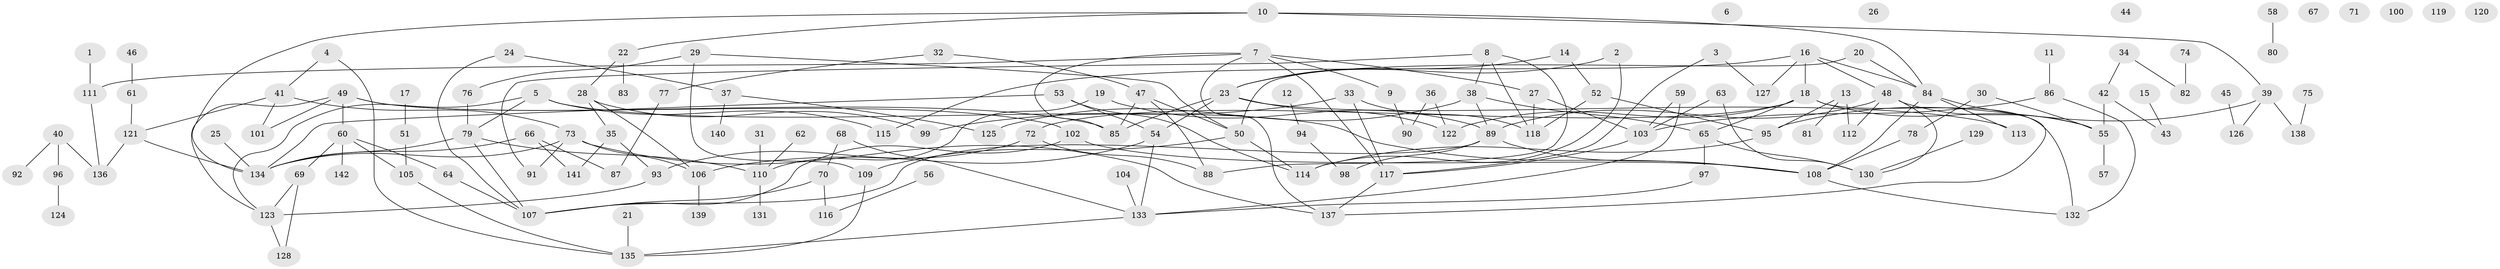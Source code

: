 // Generated by graph-tools (version 1.1) at 2025/49/03/09/25 03:49:12]
// undirected, 142 vertices, 189 edges
graph export_dot {
graph [start="1"]
  node [color=gray90,style=filled];
  1;
  2;
  3;
  4;
  5;
  6;
  7;
  8;
  9;
  10;
  11;
  12;
  13;
  14;
  15;
  16;
  17;
  18;
  19;
  20;
  21;
  22;
  23;
  24;
  25;
  26;
  27;
  28;
  29;
  30;
  31;
  32;
  33;
  34;
  35;
  36;
  37;
  38;
  39;
  40;
  41;
  42;
  43;
  44;
  45;
  46;
  47;
  48;
  49;
  50;
  51;
  52;
  53;
  54;
  55;
  56;
  57;
  58;
  59;
  60;
  61;
  62;
  63;
  64;
  65;
  66;
  67;
  68;
  69;
  70;
  71;
  72;
  73;
  74;
  75;
  76;
  77;
  78;
  79;
  80;
  81;
  82;
  83;
  84;
  85;
  86;
  87;
  88;
  89;
  90;
  91;
  92;
  93;
  94;
  95;
  96;
  97;
  98;
  99;
  100;
  101;
  102;
  103;
  104;
  105;
  106;
  107;
  108;
  109;
  110;
  111;
  112;
  113;
  114;
  115;
  116;
  117;
  118;
  119;
  120;
  121;
  122;
  123;
  124;
  125;
  126;
  127;
  128;
  129;
  130;
  131;
  132;
  133;
  134;
  135;
  136;
  137;
  138;
  139;
  140;
  141;
  142;
  1 -- 111;
  2 -- 23;
  2 -- 114;
  3 -- 117;
  3 -- 127;
  4 -- 41;
  4 -- 135;
  5 -- 79;
  5 -- 108;
  5 -- 115;
  5 -- 123;
  7 -- 9;
  7 -- 27;
  7 -- 85;
  7 -- 111;
  7 -- 117;
  7 -- 137;
  8 -- 38;
  8 -- 88;
  8 -- 91;
  8 -- 118;
  9 -- 90;
  10 -- 22;
  10 -- 39;
  10 -- 84;
  10 -- 134;
  11 -- 86;
  12 -- 94;
  13 -- 81;
  13 -- 95;
  13 -- 112;
  14 -- 23;
  14 -- 52;
  15 -- 43;
  16 -- 18;
  16 -- 48;
  16 -- 84;
  16 -- 115;
  16 -- 127;
  17 -- 51;
  18 -- 55;
  18 -- 65;
  18 -- 72;
  18 -- 122;
  18 -- 132;
  19 -- 89;
  19 -- 110;
  20 -- 50;
  20 -- 84;
  21 -- 135;
  22 -- 28;
  22 -- 83;
  23 -- 54;
  23 -- 85;
  23 -- 113;
  23 -- 122;
  24 -- 37;
  24 -- 107;
  25 -- 134;
  27 -- 103;
  27 -- 118;
  28 -- 35;
  28 -- 99;
  28 -- 106;
  29 -- 50;
  29 -- 76;
  29 -- 109;
  30 -- 55;
  30 -- 78;
  31 -- 110;
  32 -- 47;
  32 -- 77;
  33 -- 99;
  33 -- 117;
  33 -- 118;
  34 -- 42;
  34 -- 82;
  35 -- 93;
  35 -- 141;
  36 -- 90;
  36 -- 122;
  37 -- 125;
  37 -- 140;
  38 -- 65;
  38 -- 89;
  38 -- 125;
  39 -- 95;
  39 -- 126;
  39 -- 138;
  40 -- 92;
  40 -- 96;
  40 -- 136;
  41 -- 73;
  41 -- 101;
  41 -- 121;
  42 -- 43;
  42 -- 55;
  45 -- 126;
  46 -- 61;
  47 -- 50;
  47 -- 85;
  47 -- 88;
  48 -- 55;
  48 -- 89;
  48 -- 112;
  48 -- 130;
  49 -- 60;
  49 -- 85;
  49 -- 101;
  49 -- 102;
  49 -- 123;
  50 -- 109;
  50 -- 114;
  51 -- 105;
  52 -- 95;
  52 -- 118;
  53 -- 54;
  53 -- 114;
  53 -- 134;
  54 -- 106;
  54 -- 133;
  55 -- 57;
  56 -- 116;
  58 -- 80;
  59 -- 103;
  59 -- 133;
  60 -- 64;
  60 -- 69;
  60 -- 105;
  60 -- 142;
  61 -- 121;
  62 -- 110;
  63 -- 103;
  63 -- 130;
  64 -- 107;
  65 -- 97;
  65 -- 130;
  66 -- 87;
  66 -- 134;
  66 -- 141;
  68 -- 70;
  68 -- 133;
  69 -- 123;
  69 -- 128;
  70 -- 107;
  70 -- 116;
  72 -- 88;
  72 -- 93;
  73 -- 91;
  73 -- 106;
  73 -- 134;
  73 -- 137;
  74 -- 82;
  75 -- 138;
  76 -- 79;
  77 -- 87;
  78 -- 108;
  79 -- 107;
  79 -- 110;
  79 -- 134;
  84 -- 108;
  84 -- 113;
  84 -- 137;
  86 -- 103;
  86 -- 132;
  89 -- 98;
  89 -- 107;
  89 -- 108;
  93 -- 123;
  94 -- 98;
  95 -- 114;
  96 -- 124;
  97 -- 133;
  102 -- 107;
  102 -- 108;
  103 -- 117;
  104 -- 133;
  105 -- 135;
  106 -- 139;
  108 -- 132;
  109 -- 135;
  110 -- 131;
  111 -- 136;
  117 -- 137;
  121 -- 134;
  121 -- 136;
  123 -- 128;
  129 -- 130;
  133 -- 135;
}
